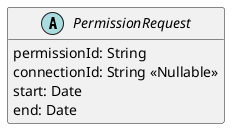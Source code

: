 @startuml
'!theme plain
hide methods

abstract class PermissionRequest {
  permissionId: String
  connectionId: String <<Nullable>>
  start: Date
  end: Date
}
@enduml